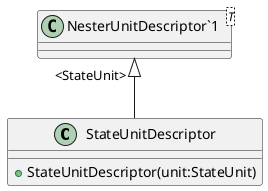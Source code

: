 @startuml
class StateUnitDescriptor {
    + StateUnitDescriptor(unit:StateUnit)
}
class "NesterUnitDescriptor`1"<T> {
}
"NesterUnitDescriptor`1" "<StateUnit>" <|-- StateUnitDescriptor
@enduml
